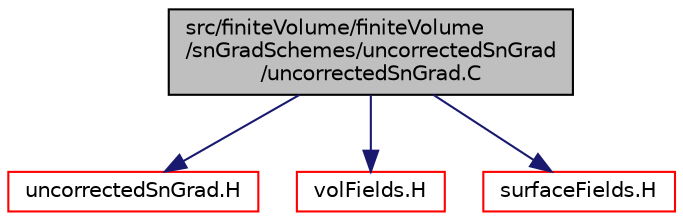 digraph "src/finiteVolume/finiteVolume/snGradSchemes/uncorrectedSnGrad/uncorrectedSnGrad.C"
{
  bgcolor="transparent";
  edge [fontname="Helvetica",fontsize="10",labelfontname="Helvetica",labelfontsize="10"];
  node [fontname="Helvetica",fontsize="10",shape=record];
  Node0 [label="src/finiteVolume/finiteVolume\l/snGradSchemes/uncorrectedSnGrad\l/uncorrectedSnGrad.C",height=0.2,width=0.4,color="black", fillcolor="grey75", style="filled", fontcolor="black"];
  Node0 -> Node1 [color="midnightblue",fontsize="10",style="solid",fontname="Helvetica"];
  Node1 [label="uncorrectedSnGrad.H",height=0.2,width=0.4,color="red",URL="$a03434.html"];
  Node0 -> Node98 [color="midnightblue",fontsize="10",style="solid",fontname="Helvetica"];
  Node98 [label="volFields.H",height=0.2,width=0.4,color="red",URL="$a02912.html"];
  Node0 -> Node318 [color="midnightblue",fontsize="10",style="solid",fontname="Helvetica"];
  Node318 [label="surfaceFields.H",height=0.2,width=0.4,color="red",URL="$a02897.html",tooltip="Foam::surfaceFields. "];
}

